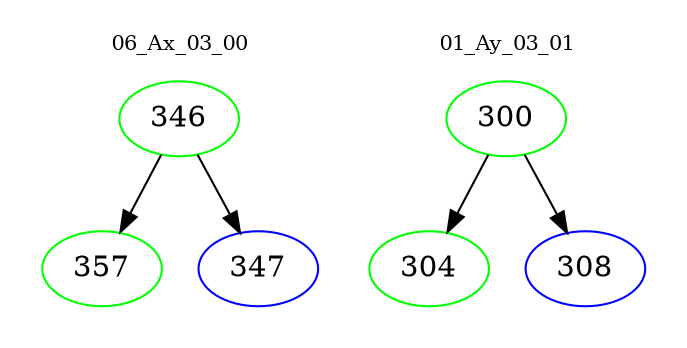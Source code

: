 digraph{
subgraph cluster_0 {
color = white
label = "06_Ax_03_00";
fontsize=10;
T0_346 [label="346", color="green"]
T0_346 -> T0_357 [color="black"]
T0_357 [label="357", color="green"]
T0_346 -> T0_347 [color="black"]
T0_347 [label="347", color="blue"]
}
subgraph cluster_1 {
color = white
label = "01_Ay_03_01";
fontsize=10;
T1_300 [label="300", color="green"]
T1_300 -> T1_304 [color="black"]
T1_304 [label="304", color="green"]
T1_300 -> T1_308 [color="black"]
T1_308 [label="308", color="blue"]
}
}
